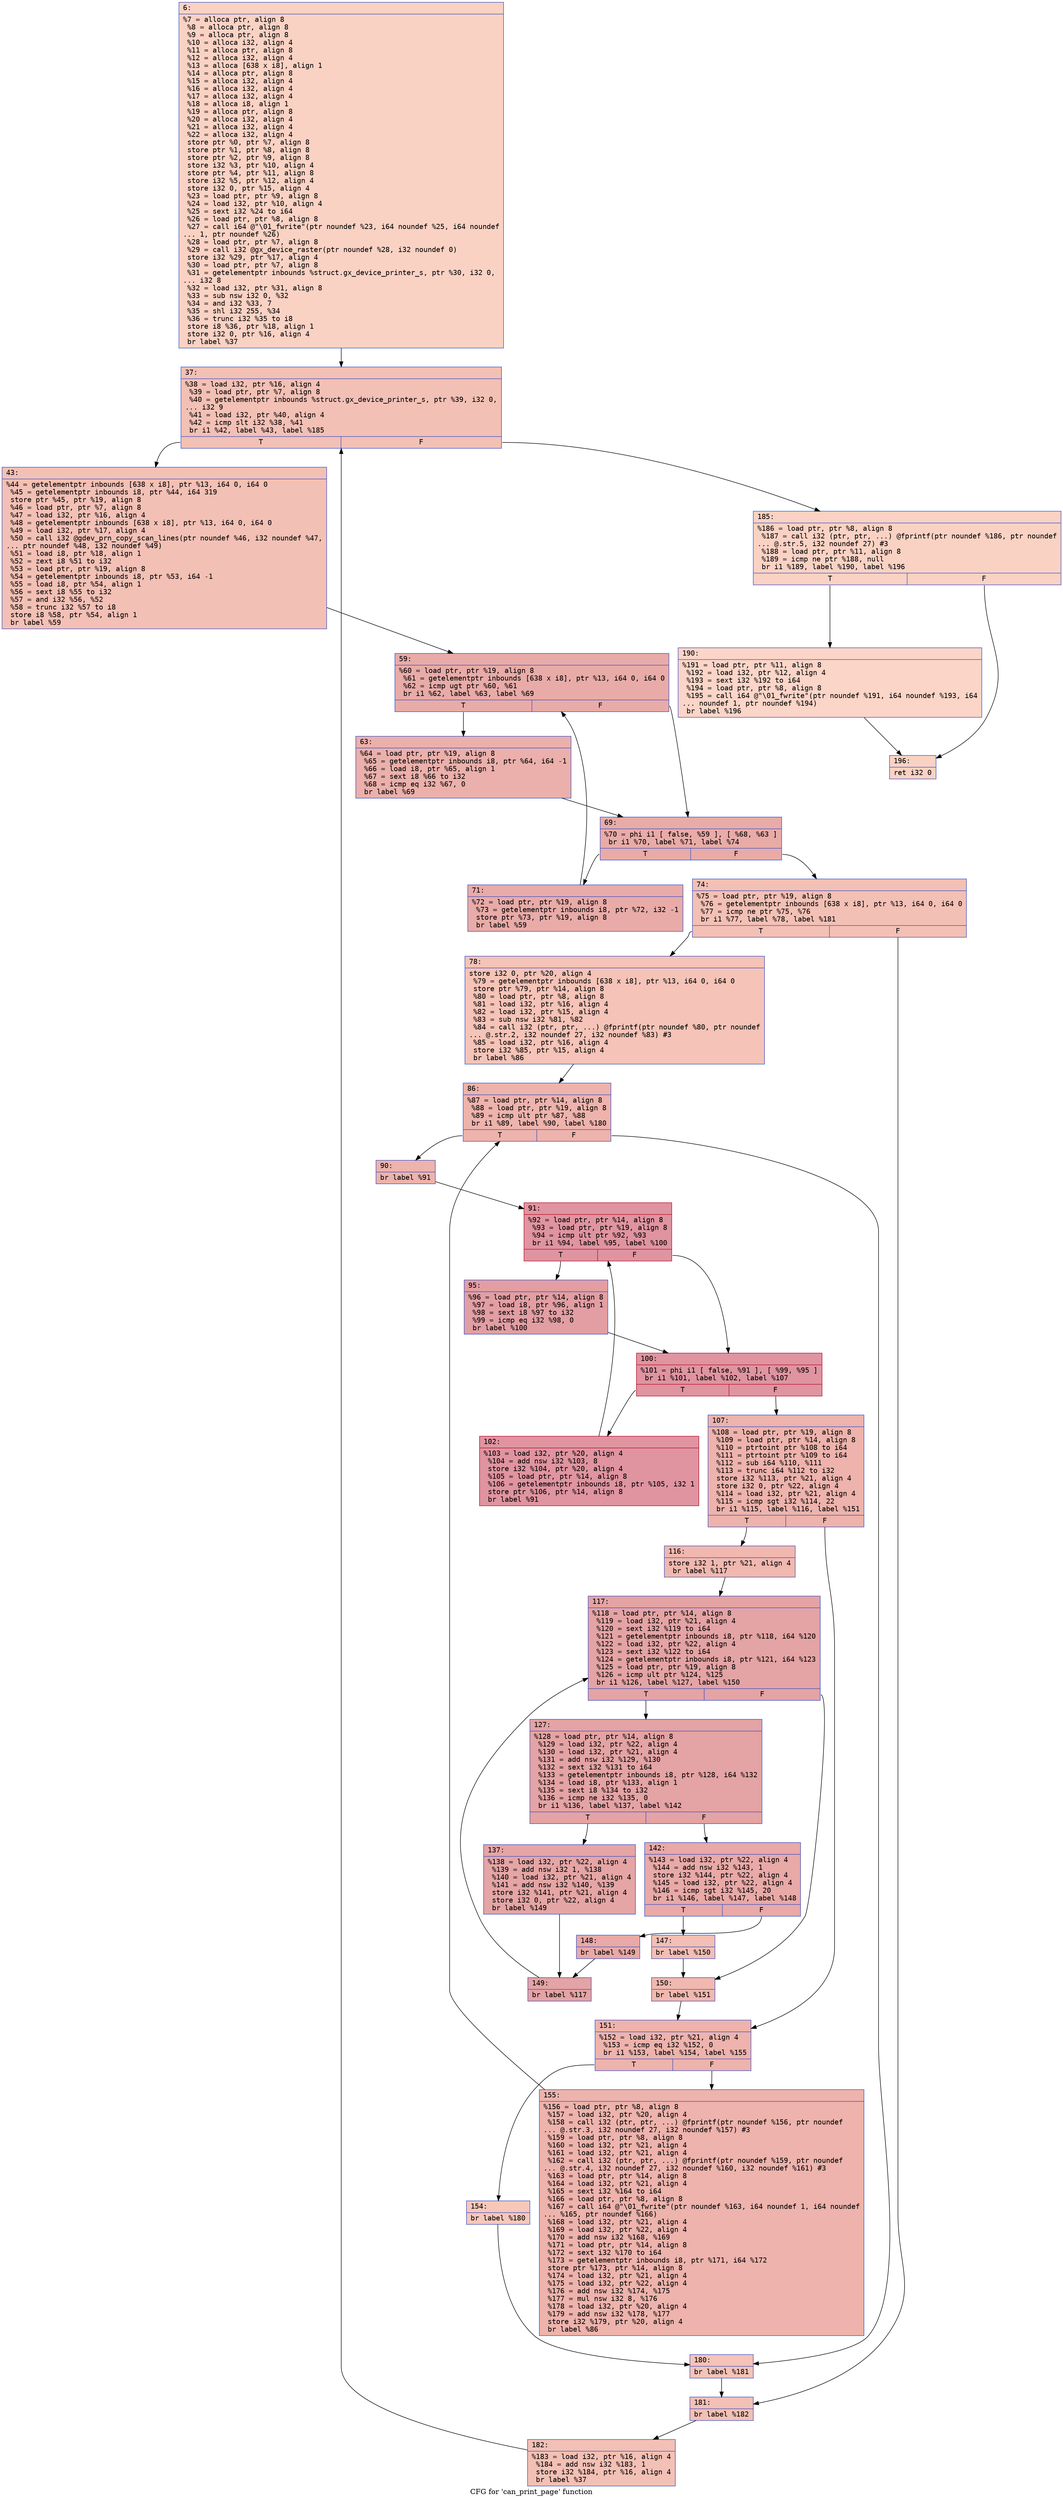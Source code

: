 digraph "CFG for 'can_print_page' function" {
	label="CFG for 'can_print_page' function";

	Node0x600002b42170 [shape=record,color="#3d50c3ff", style=filled, fillcolor="#f4987a70" fontname="Courier",label="{6:\l|  %7 = alloca ptr, align 8\l  %8 = alloca ptr, align 8\l  %9 = alloca ptr, align 8\l  %10 = alloca i32, align 4\l  %11 = alloca ptr, align 8\l  %12 = alloca i32, align 4\l  %13 = alloca [638 x i8], align 1\l  %14 = alloca ptr, align 8\l  %15 = alloca i32, align 4\l  %16 = alloca i32, align 4\l  %17 = alloca i32, align 4\l  %18 = alloca i8, align 1\l  %19 = alloca ptr, align 8\l  %20 = alloca i32, align 4\l  %21 = alloca i32, align 4\l  %22 = alloca i32, align 4\l  store ptr %0, ptr %7, align 8\l  store ptr %1, ptr %8, align 8\l  store ptr %2, ptr %9, align 8\l  store i32 %3, ptr %10, align 4\l  store ptr %4, ptr %11, align 8\l  store i32 %5, ptr %12, align 4\l  store i32 0, ptr %15, align 4\l  %23 = load ptr, ptr %9, align 8\l  %24 = load i32, ptr %10, align 4\l  %25 = sext i32 %24 to i64\l  %26 = load ptr, ptr %8, align 8\l  %27 = call i64 @\"\\01_fwrite\"(ptr noundef %23, i64 noundef %25, i64 noundef\l... 1, ptr noundef %26)\l  %28 = load ptr, ptr %7, align 8\l  %29 = call i32 @gx_device_raster(ptr noundef %28, i32 noundef 0)\l  store i32 %29, ptr %17, align 4\l  %30 = load ptr, ptr %7, align 8\l  %31 = getelementptr inbounds %struct.gx_device_printer_s, ptr %30, i32 0,\l... i32 8\l  %32 = load i32, ptr %31, align 8\l  %33 = sub nsw i32 0, %32\l  %34 = and i32 %33, 7\l  %35 = shl i32 255, %34\l  %36 = trunc i32 %35 to i8\l  store i8 %36, ptr %18, align 1\l  store i32 0, ptr %16, align 4\l  br label %37\l}"];
	Node0x600002b42170 -> Node0x600002b421c0[tooltip="6 -> 37\nProbability 100.00%" ];
	Node0x600002b421c0 [shape=record,color="#3d50c3ff", style=filled, fillcolor="#e5705870" fontname="Courier",label="{37:\l|  %38 = load i32, ptr %16, align 4\l  %39 = load ptr, ptr %7, align 8\l  %40 = getelementptr inbounds %struct.gx_device_printer_s, ptr %39, i32 0,\l... i32 9\l  %41 = load i32, ptr %40, align 4\l  %42 = icmp slt i32 %38, %41\l  br i1 %42, label %43, label %185\l|{<s0>T|<s1>F}}"];
	Node0x600002b421c0:s0 -> Node0x600002b42210[tooltip="37 -> 43\nProbability 96.88%" ];
	Node0x600002b421c0:s1 -> Node0x600002b42b20[tooltip="37 -> 185\nProbability 3.12%" ];
	Node0x600002b42210 [shape=record,color="#3d50c3ff", style=filled, fillcolor="#e5705870" fontname="Courier",label="{43:\l|  %44 = getelementptr inbounds [638 x i8], ptr %13, i64 0, i64 0\l  %45 = getelementptr inbounds i8, ptr %44, i64 319\l  store ptr %45, ptr %19, align 8\l  %46 = load ptr, ptr %7, align 8\l  %47 = load i32, ptr %16, align 4\l  %48 = getelementptr inbounds [638 x i8], ptr %13, i64 0, i64 0\l  %49 = load i32, ptr %17, align 4\l  %50 = call i32 @gdev_prn_copy_scan_lines(ptr noundef %46, i32 noundef %47,\l... ptr noundef %48, i32 noundef %49)\l  %51 = load i8, ptr %18, align 1\l  %52 = zext i8 %51 to i32\l  %53 = load ptr, ptr %19, align 8\l  %54 = getelementptr inbounds i8, ptr %53, i64 -1\l  %55 = load i8, ptr %54, align 1\l  %56 = sext i8 %55 to i32\l  %57 = and i32 %56, %52\l  %58 = trunc i32 %57 to i8\l  store i8 %58, ptr %54, align 1\l  br label %59\l}"];
	Node0x600002b42210 -> Node0x600002b42260[tooltip="43 -> 59\nProbability 100.00%" ];
	Node0x600002b42260 [shape=record,color="#3d50c3ff", style=filled, fillcolor="#cc403a70" fontname="Courier",label="{59:\l|  %60 = load ptr, ptr %19, align 8\l  %61 = getelementptr inbounds [638 x i8], ptr %13, i64 0, i64 0\l  %62 = icmp ugt ptr %60, %61\l  br i1 %62, label %63, label %69\l|{<s0>T|<s1>F}}"];
	Node0x600002b42260:s0 -> Node0x600002b422b0[tooltip="59 -> 63\nProbability 50.00%" ];
	Node0x600002b42260:s1 -> Node0x600002b42300[tooltip="59 -> 69\nProbability 50.00%" ];
	Node0x600002b422b0 [shape=record,color="#3d50c3ff", style=filled, fillcolor="#d24b4070" fontname="Courier",label="{63:\l|  %64 = load ptr, ptr %19, align 8\l  %65 = getelementptr inbounds i8, ptr %64, i64 -1\l  %66 = load i8, ptr %65, align 1\l  %67 = sext i8 %66 to i32\l  %68 = icmp eq i32 %67, 0\l  br label %69\l}"];
	Node0x600002b422b0 -> Node0x600002b42300[tooltip="63 -> 69\nProbability 100.00%" ];
	Node0x600002b42300 [shape=record,color="#3d50c3ff", style=filled, fillcolor="#cc403a70" fontname="Courier",label="{69:\l|  %70 = phi i1 [ false, %59 ], [ %68, %63 ]\l  br i1 %70, label %71, label %74\l|{<s0>T|<s1>F}}"];
	Node0x600002b42300:s0 -> Node0x600002b42350[tooltip="69 -> 71\nProbability 96.88%" ];
	Node0x600002b42300:s1 -> Node0x600002b423a0[tooltip="69 -> 74\nProbability 3.12%" ];
	Node0x600002b42350 [shape=record,color="#3d50c3ff", style=filled, fillcolor="#cc403a70" fontname="Courier",label="{71:\l|  %72 = load ptr, ptr %19, align 8\l  %73 = getelementptr inbounds i8, ptr %72, i32 -1\l  store ptr %73, ptr %19, align 8\l  br label %59\l}"];
	Node0x600002b42350 -> Node0x600002b42260[tooltip="71 -> 59\nProbability 100.00%" ];
	Node0x600002b423a0 [shape=record,color="#3d50c3ff", style=filled, fillcolor="#e5705870" fontname="Courier",label="{74:\l|  %75 = load ptr, ptr %19, align 8\l  %76 = getelementptr inbounds [638 x i8], ptr %13, i64 0, i64 0\l  %77 = icmp ne ptr %75, %76\l  br i1 %77, label %78, label %181\l|{<s0>T|<s1>F}}"];
	Node0x600002b423a0:s0 -> Node0x600002b423f0[tooltip="74 -> 78\nProbability 62.50%" ];
	Node0x600002b423a0:s1 -> Node0x600002b42a80[tooltip="74 -> 181\nProbability 37.50%" ];
	Node0x600002b423f0 [shape=record,color="#3d50c3ff", style=filled, fillcolor="#e8765c70" fontname="Courier",label="{78:\l|  store i32 0, ptr %20, align 4\l  %79 = getelementptr inbounds [638 x i8], ptr %13, i64 0, i64 0\l  store ptr %79, ptr %14, align 8\l  %80 = load ptr, ptr %8, align 8\l  %81 = load i32, ptr %16, align 4\l  %82 = load i32, ptr %15, align 4\l  %83 = sub nsw i32 %81, %82\l  %84 = call i32 (ptr, ptr, ...) @fprintf(ptr noundef %80, ptr noundef\l... @.str.2, i32 noundef 27, i32 noundef %83) #3\l  %85 = load i32, ptr %16, align 4\l  store i32 %85, ptr %15, align 4\l  br label %86\l}"];
	Node0x600002b423f0 -> Node0x600002b42440[tooltip="78 -> 86\nProbability 100.00%" ];
	Node0x600002b42440 [shape=record,color="#3d50c3ff", style=filled, fillcolor="#d6524470" fontname="Courier",label="{86:\l|  %87 = load ptr, ptr %14, align 8\l  %88 = load ptr, ptr %19, align 8\l  %89 = icmp ult ptr %87, %88\l  br i1 %89, label %90, label %180\l|{<s0>T|<s1>F}}"];
	Node0x600002b42440:s0 -> Node0x600002b42490[tooltip="86 -> 90\nProbability 96.88%" ];
	Node0x600002b42440:s1 -> Node0x600002b42a30[tooltip="86 -> 180\nProbability 3.12%" ];
	Node0x600002b42490 [shape=record,color="#3d50c3ff", style=filled, fillcolor="#d6524470" fontname="Courier",label="{90:\l|  br label %91\l}"];
	Node0x600002b42490 -> Node0x600002b424e0[tooltip="90 -> 91\nProbability 100.00%" ];
	Node0x600002b424e0 [shape=record,color="#b70d28ff", style=filled, fillcolor="#b70d2870" fontname="Courier",label="{91:\l|  %92 = load ptr, ptr %14, align 8\l  %93 = load ptr, ptr %19, align 8\l  %94 = icmp ult ptr %92, %93\l  br i1 %94, label %95, label %100\l|{<s0>T|<s1>F}}"];
	Node0x600002b424e0:s0 -> Node0x600002b42530[tooltip="91 -> 95\nProbability 50.00%" ];
	Node0x600002b424e0:s1 -> Node0x600002b42580[tooltip="91 -> 100\nProbability 50.00%" ];
	Node0x600002b42530 [shape=record,color="#3d50c3ff", style=filled, fillcolor="#be242e70" fontname="Courier",label="{95:\l|  %96 = load ptr, ptr %14, align 8\l  %97 = load i8, ptr %96, align 1\l  %98 = sext i8 %97 to i32\l  %99 = icmp eq i32 %98, 0\l  br label %100\l}"];
	Node0x600002b42530 -> Node0x600002b42580[tooltip="95 -> 100\nProbability 100.00%" ];
	Node0x600002b42580 [shape=record,color="#b70d28ff", style=filled, fillcolor="#b70d2870" fontname="Courier",label="{100:\l|  %101 = phi i1 [ false, %91 ], [ %99, %95 ]\l  br i1 %101, label %102, label %107\l|{<s0>T|<s1>F}}"];
	Node0x600002b42580:s0 -> Node0x600002b425d0[tooltip="100 -> 102\nProbability 96.88%" ];
	Node0x600002b42580:s1 -> Node0x600002b42620[tooltip="100 -> 107\nProbability 3.12%" ];
	Node0x600002b425d0 [shape=record,color="#b70d28ff", style=filled, fillcolor="#b70d2870" fontname="Courier",label="{102:\l|  %103 = load i32, ptr %20, align 4\l  %104 = add nsw i32 %103, 8\l  store i32 %104, ptr %20, align 4\l  %105 = load ptr, ptr %14, align 8\l  %106 = getelementptr inbounds i8, ptr %105, i32 1\l  store ptr %106, ptr %14, align 8\l  br label %91\l}"];
	Node0x600002b425d0 -> Node0x600002b424e0[tooltip="102 -> 91\nProbability 100.00%" ];
	Node0x600002b42620 [shape=record,color="#3d50c3ff", style=filled, fillcolor="#d6524470" fontname="Courier",label="{107:\l|  %108 = load ptr, ptr %19, align 8\l  %109 = load ptr, ptr %14, align 8\l  %110 = ptrtoint ptr %108 to i64\l  %111 = ptrtoint ptr %109 to i64\l  %112 = sub i64 %110, %111\l  %113 = trunc i64 %112 to i32\l  store i32 %113, ptr %21, align 4\l  store i32 0, ptr %22, align 4\l  %114 = load i32, ptr %21, align 4\l  %115 = icmp sgt i32 %114, 22\l  br i1 %115, label %116, label %151\l|{<s0>T|<s1>F}}"];
	Node0x600002b42620:s0 -> Node0x600002b42670[tooltip="107 -> 116\nProbability 50.00%" ];
	Node0x600002b42620:s1 -> Node0x600002b42940[tooltip="107 -> 151\nProbability 50.00%" ];
	Node0x600002b42670 [shape=record,color="#3d50c3ff", style=filled, fillcolor="#dc5d4a70" fontname="Courier",label="{116:\l|  store i32 1, ptr %21, align 4\l  br label %117\l}"];
	Node0x600002b42670 -> Node0x600002b426c0[tooltip="116 -> 117\nProbability 100.00%" ];
	Node0x600002b426c0 [shape=record,color="#3d50c3ff", style=filled, fillcolor="#c32e3170" fontname="Courier",label="{117:\l|  %118 = load ptr, ptr %14, align 8\l  %119 = load i32, ptr %21, align 4\l  %120 = sext i32 %119 to i64\l  %121 = getelementptr inbounds i8, ptr %118, i64 %120\l  %122 = load i32, ptr %22, align 4\l  %123 = sext i32 %122 to i64\l  %124 = getelementptr inbounds i8, ptr %121, i64 %123\l  %125 = load ptr, ptr %19, align 8\l  %126 = icmp ult ptr %124, %125\l  br i1 %126, label %127, label %150\l|{<s0>T|<s1>F}}"];
	Node0x600002b426c0:s0 -> Node0x600002b42710[tooltip="117 -> 127\nProbability 96.88%" ];
	Node0x600002b426c0:s1 -> Node0x600002b428f0[tooltip="117 -> 150\nProbability 3.12%" ];
	Node0x600002b42710 [shape=record,color="#3d50c3ff", style=filled, fillcolor="#c32e3170" fontname="Courier",label="{127:\l|  %128 = load ptr, ptr %14, align 8\l  %129 = load i32, ptr %22, align 4\l  %130 = load i32, ptr %21, align 4\l  %131 = add nsw i32 %129, %130\l  %132 = sext i32 %131 to i64\l  %133 = getelementptr inbounds i8, ptr %128, i64 %132\l  %134 = load i8, ptr %133, align 1\l  %135 = sext i8 %134 to i32\l  %136 = icmp ne i32 %135, 0\l  br i1 %136, label %137, label %142\l|{<s0>T|<s1>F}}"];
	Node0x600002b42710:s0 -> Node0x600002b42760[tooltip="127 -> 137\nProbability 62.50%" ];
	Node0x600002b42710:s1 -> Node0x600002b427b0[tooltip="127 -> 142\nProbability 37.50%" ];
	Node0x600002b42760 [shape=record,color="#3d50c3ff", style=filled, fillcolor="#c5333470" fontname="Courier",label="{137:\l|  %138 = load i32, ptr %22, align 4\l  %139 = add nsw i32 1, %138\l  %140 = load i32, ptr %21, align 4\l  %141 = add nsw i32 %140, %139\l  store i32 %141, ptr %21, align 4\l  store i32 0, ptr %22, align 4\l  br label %149\l}"];
	Node0x600002b42760 -> Node0x600002b428a0[tooltip="137 -> 149\nProbability 100.00%" ];
	Node0x600002b427b0 [shape=record,color="#3d50c3ff", style=filled, fillcolor="#ca3b3770" fontname="Courier",label="{142:\l|  %143 = load i32, ptr %22, align 4\l  %144 = add nsw i32 %143, 1\l  store i32 %144, ptr %22, align 4\l  %145 = load i32, ptr %22, align 4\l  %146 = icmp sgt i32 %145, 20\l  br i1 %146, label %147, label %148\l|{<s0>T|<s1>F}}"];
	Node0x600002b427b0:s0 -> Node0x600002b42800[tooltip="142 -> 147\nProbability 3.12%" ];
	Node0x600002b427b0:s1 -> Node0x600002b42850[tooltip="142 -> 148\nProbability 96.88%" ];
	Node0x600002b42800 [shape=record,color="#3d50c3ff", style=filled, fillcolor="#e36c5570" fontname="Courier",label="{147:\l|  br label %150\l}"];
	Node0x600002b42800 -> Node0x600002b428f0[tooltip="147 -> 150\nProbability 100.00%" ];
	Node0x600002b42850 [shape=record,color="#3d50c3ff", style=filled, fillcolor="#ca3b3770" fontname="Courier",label="{148:\l|  br label %149\l}"];
	Node0x600002b42850 -> Node0x600002b428a0[tooltip="148 -> 149\nProbability 100.00%" ];
	Node0x600002b428a0 [shape=record,color="#3d50c3ff", style=filled, fillcolor="#c32e3170" fontname="Courier",label="{149:\l|  br label %117\l}"];
	Node0x600002b428a0 -> Node0x600002b426c0[tooltip="149 -> 117\nProbability 100.00%" ];
	Node0x600002b428f0 [shape=record,color="#3d50c3ff", style=filled, fillcolor="#dc5d4a70" fontname="Courier",label="{150:\l|  br label %151\l}"];
	Node0x600002b428f0 -> Node0x600002b42940[tooltip="150 -> 151\nProbability 100.00%" ];
	Node0x600002b42940 [shape=record,color="#3d50c3ff", style=filled, fillcolor="#d6524470" fontname="Courier",label="{151:\l|  %152 = load i32, ptr %21, align 4\l  %153 = icmp eq i32 %152, 0\l  br i1 %153, label %154, label %155\l|{<s0>T|<s1>F}}"];
	Node0x600002b42940:s0 -> Node0x600002b42990[tooltip="151 -> 154\nProbability 3.12%" ];
	Node0x600002b42940:s1 -> Node0x600002b429e0[tooltip="151 -> 155\nProbability 96.88%" ];
	Node0x600002b42990 [shape=record,color="#3d50c3ff", style=filled, fillcolor="#ec7f6370" fontname="Courier",label="{154:\l|  br label %180\l}"];
	Node0x600002b42990 -> Node0x600002b42a30[tooltip="154 -> 180\nProbability 100.00%" ];
	Node0x600002b429e0 [shape=record,color="#3d50c3ff", style=filled, fillcolor="#d6524470" fontname="Courier",label="{155:\l|  %156 = load ptr, ptr %8, align 8\l  %157 = load i32, ptr %20, align 4\l  %158 = call i32 (ptr, ptr, ...) @fprintf(ptr noundef %156, ptr noundef\l... @.str.3, i32 noundef 27, i32 noundef %157) #3\l  %159 = load ptr, ptr %8, align 8\l  %160 = load i32, ptr %21, align 4\l  %161 = load i32, ptr %21, align 4\l  %162 = call i32 (ptr, ptr, ...) @fprintf(ptr noundef %159, ptr noundef\l... @.str.4, i32 noundef 27, i32 noundef %160, i32 noundef %161) #3\l  %163 = load ptr, ptr %14, align 8\l  %164 = load i32, ptr %21, align 4\l  %165 = sext i32 %164 to i64\l  %166 = load ptr, ptr %8, align 8\l  %167 = call i64 @\"\\01_fwrite\"(ptr noundef %163, i64 noundef 1, i64 noundef\l... %165, ptr noundef %166)\l  %168 = load i32, ptr %21, align 4\l  %169 = load i32, ptr %22, align 4\l  %170 = add nsw i32 %168, %169\l  %171 = load ptr, ptr %14, align 8\l  %172 = sext i32 %170 to i64\l  %173 = getelementptr inbounds i8, ptr %171, i64 %172\l  store ptr %173, ptr %14, align 8\l  %174 = load i32, ptr %21, align 4\l  %175 = load i32, ptr %22, align 4\l  %176 = add nsw i32 %174, %175\l  %177 = mul nsw i32 8, %176\l  %178 = load i32, ptr %20, align 4\l  %179 = add nsw i32 %178, %177\l  store i32 %179, ptr %20, align 4\l  br label %86\l}"];
	Node0x600002b429e0 -> Node0x600002b42440[tooltip="155 -> 86\nProbability 100.00%" ];
	Node0x600002b42a30 [shape=record,color="#3d50c3ff", style=filled, fillcolor="#e8765c70" fontname="Courier",label="{180:\l|  br label %181\l}"];
	Node0x600002b42a30 -> Node0x600002b42a80[tooltip="180 -> 181\nProbability 100.00%" ];
	Node0x600002b42a80 [shape=record,color="#3d50c3ff", style=filled, fillcolor="#e5705870" fontname="Courier",label="{181:\l|  br label %182\l}"];
	Node0x600002b42a80 -> Node0x600002b42ad0[tooltip="181 -> 182\nProbability 100.00%" ];
	Node0x600002b42ad0 [shape=record,color="#3d50c3ff", style=filled, fillcolor="#e5705870" fontname="Courier",label="{182:\l|  %183 = load i32, ptr %16, align 4\l  %184 = add nsw i32 %183, 1\l  store i32 %184, ptr %16, align 4\l  br label %37\l}"];
	Node0x600002b42ad0 -> Node0x600002b421c0[tooltip="182 -> 37\nProbability 100.00%" ];
	Node0x600002b42b20 [shape=record,color="#3d50c3ff", style=filled, fillcolor="#f4987a70" fontname="Courier",label="{185:\l|  %186 = load ptr, ptr %8, align 8\l  %187 = call i32 (ptr, ptr, ...) @fprintf(ptr noundef %186, ptr noundef\l... @.str.5, i32 noundef 27) #3\l  %188 = load ptr, ptr %11, align 8\l  %189 = icmp ne ptr %188, null\l  br i1 %189, label %190, label %196\l|{<s0>T|<s1>F}}"];
	Node0x600002b42b20:s0 -> Node0x600002b42b70[tooltip="185 -> 190\nProbability 62.50%" ];
	Node0x600002b42b20:s1 -> Node0x600002b42bc0[tooltip="185 -> 196\nProbability 37.50%" ];
	Node0x600002b42b70 [shape=record,color="#3d50c3ff", style=filled, fillcolor="#f5a08170" fontname="Courier",label="{190:\l|  %191 = load ptr, ptr %11, align 8\l  %192 = load i32, ptr %12, align 4\l  %193 = sext i32 %192 to i64\l  %194 = load ptr, ptr %8, align 8\l  %195 = call i64 @\"\\01_fwrite\"(ptr noundef %191, i64 noundef %193, i64\l... noundef 1, ptr noundef %194)\l  br label %196\l}"];
	Node0x600002b42b70 -> Node0x600002b42bc0[tooltip="190 -> 196\nProbability 100.00%" ];
	Node0x600002b42bc0 [shape=record,color="#3d50c3ff", style=filled, fillcolor="#f4987a70" fontname="Courier",label="{196:\l|  ret i32 0\l}"];
}

